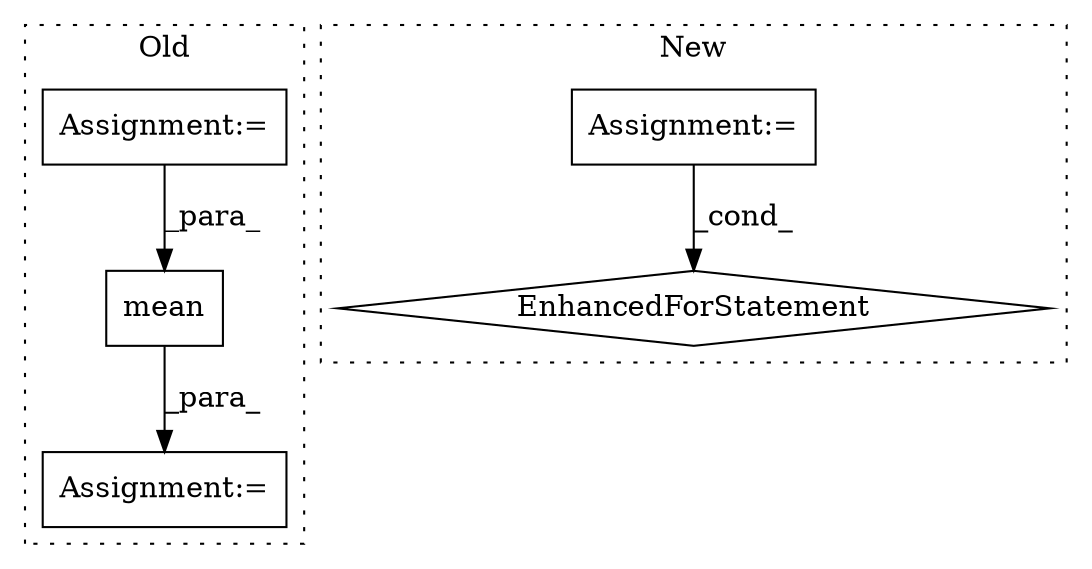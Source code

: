 digraph G {
subgraph cluster0 {
1 [label="mean" a="32" s="816,836" l="5,1" shape="box"];
4 [label="Assignment:=" a="7" s="759" l="1" shape="box"];
5 [label="Assignment:=" a="7" s="809" l="1" shape="box"];
label = "Old";
style="dotted";
}
subgraph cluster1 {
2 [label="EnhancedForStatement" a="70" s="870,943" l="53,2" shape="diamond"];
3 [label="Assignment:=" a="7" s="468" l="1" shape="box"];
label = "New";
style="dotted";
}
1 -> 5 [label="_para_"];
3 -> 2 [label="_cond_"];
4 -> 1 [label="_para_"];
}